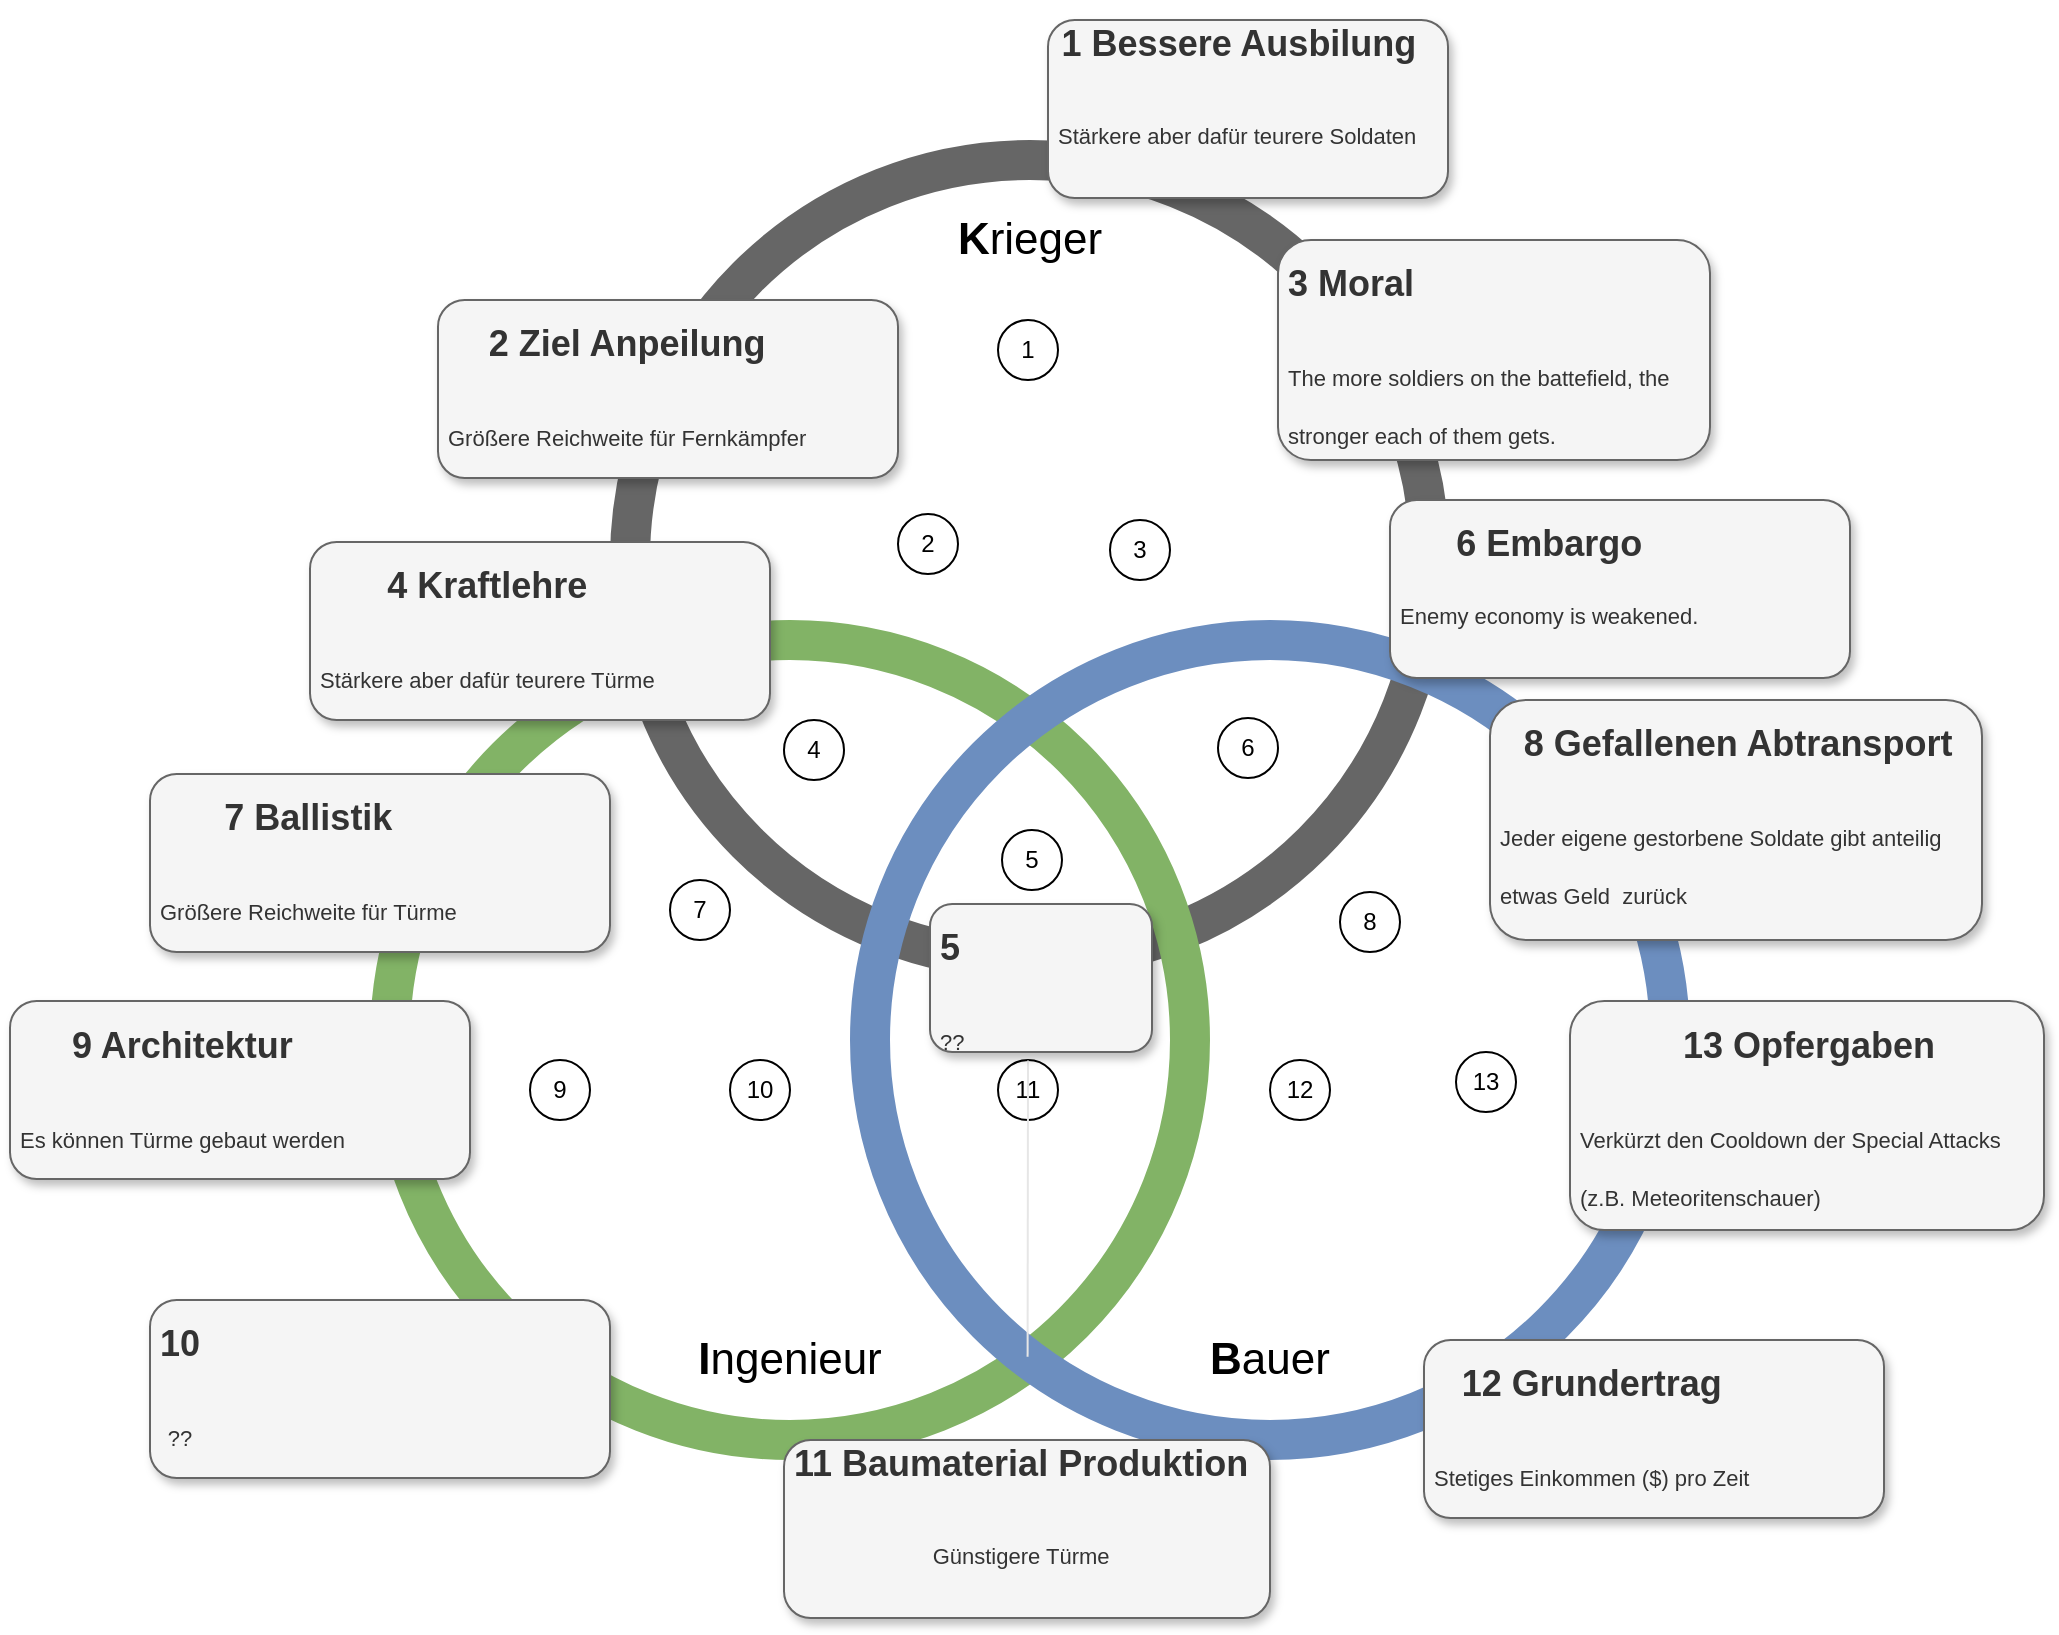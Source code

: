 <mxfile version="14.4.2" type="device"><diagram id="kkpnZdPEQ47nMjyWJejf" name="Page-1"><mxGraphModel dx="2249" dy="1941" grid="1" gridSize="10" guides="1" tooltips="1" connect="1" arrows="1" fold="1" page="1" pageScale="1" pageWidth="827" pageHeight="1169" math="0" shadow="0"><root><mxCell id="0"/><mxCell id="1" parent="0"/><mxCell id="7t-cK4l555jzZCbj4ujc-2" value="" style="ellipse;whiteSpace=wrap;html=1;aspect=fixed;strokeColor=#666666;fontColor=#333333;gradientColor=#ffffff;fillColor=none;strokeWidth=20;" parent="1" vertex="1"><mxGeometry x="200" y="40" width="400" height="400" as="geometry"/></mxCell><mxCell id="7t-cK4l555jzZCbj4ujc-3" value="" style="ellipse;whiteSpace=wrap;html=1;aspect=fixed;strokeColor=#82b366;gradientColor=#ffffff;fillColor=none;strokeWidth=20;" parent="1" vertex="1"><mxGeometry x="80" y="280" width="400" height="400" as="geometry"/></mxCell><mxCell id="7t-cK4l555jzZCbj4ujc-4" value="" style="ellipse;whiteSpace=wrap;html=1;aspect=fixed;strokeColor=#6c8ebf;gradientColor=#ffffff;fillColor=none;strokeWidth=20;" parent="1" vertex="1"><mxGeometry x="320" y="280" width="400" height="400" as="geometry"/></mxCell><mxCell id="7t-cK4l555jzZCbj4ujc-5" value="&lt;font style=&quot;font-size: 22px&quot;&gt;&lt;b&gt;K&lt;/b&gt;rieger&lt;/font&gt;" style="text;html=1;strokeColor=none;fillColor=none;align=center;verticalAlign=middle;whiteSpace=wrap;rounded=0;" parent="1" vertex="1"><mxGeometry x="380" y="70" width="40" height="20" as="geometry"/></mxCell><mxCell id="7t-cK4l555jzZCbj4ujc-6" value="&lt;font style=&quot;font-size: 22px&quot;&gt;&lt;b&gt;I&lt;/b&gt;ngenieur&lt;/font&gt;" style="text;html=1;strokeColor=none;fillColor=none;align=center;verticalAlign=middle;whiteSpace=wrap;rounded=0;" parent="1" vertex="1"><mxGeometry x="260" y="630" width="40" height="20" as="geometry"/></mxCell><mxCell id="7t-cK4l555jzZCbj4ujc-7" value="&lt;font style=&quot;font-size: 22px&quot;&gt;&lt;b&gt;B&lt;/b&gt;auer&lt;/font&gt;" style="text;html=1;strokeColor=none;fillColor=none;align=center;verticalAlign=middle;whiteSpace=wrap;rounded=0;" parent="1" vertex="1"><mxGeometry x="500" y="630" width="40" height="20" as="geometry"/></mxCell><mxCell id="7t-cK4l555jzZCbj4ujc-8" value="1" style="ellipse;whiteSpace=wrap;html=1;aspect=fixed;fillColor=none;gradientColor=#ffffff;" parent="1" vertex="1"><mxGeometry x="384" y="120" width="30" height="30" as="geometry"/></mxCell><mxCell id="7t-cK4l555jzZCbj4ujc-27" value="7" style="ellipse;whiteSpace=wrap;html=1;aspect=fixed;gradientColor=#ffffff;" parent="1" vertex="1"><mxGeometry x="220" y="400" width="30" height="30" as="geometry"/></mxCell><mxCell id="7t-cK4l555jzZCbj4ujc-13" value="9" style="ellipse;whiteSpace=wrap;html=1;aspect=fixed;gradientColor=#ffffff;" parent="1" vertex="1"><mxGeometry x="150" y="490" width="30" height="30" as="geometry"/></mxCell><mxCell id="7t-cK4l555jzZCbj4ujc-36" value="10" style="ellipse;whiteSpace=wrap;html=1;aspect=fixed;gradientColor=#ffffff;" parent="1" vertex="1"><mxGeometry x="250" y="490" width="30" height="30" as="geometry"/></mxCell><mxCell id="7t-cK4l555jzZCbj4ujc-37" value="11" style="ellipse;whiteSpace=wrap;html=1;aspect=fixed;gradientColor=#ffffff;" parent="1" vertex="1"><mxGeometry x="384" y="490" width="30" height="30" as="geometry"/></mxCell><mxCell id="7t-cK4l555jzZCbj4ujc-38" value="" style="endArrow=none;html=1;entryX=0.5;entryY=0.007;entryDx=0;entryDy=0;entryPerimeter=0;exitX=0.197;exitY=0.896;exitDx=0;exitDy=0;exitPerimeter=0;strokeColor=#E6E6E6;" parent="1" source="7t-cK4l555jzZCbj4ujc-4" target="7t-cK4l555jzZCbj4ujc-37" edge="1"><mxGeometry width="50" height="50" relative="1" as="geometry"><mxPoint x="398.8" y="638.4" as="sourcePoint"/><mxPoint x="400" y="42.8" as="targetPoint"/></mxGeometry></mxCell><mxCell id="7t-cK4l555jzZCbj4ujc-39" value="12" style="ellipse;whiteSpace=wrap;html=1;aspect=fixed;gradientColor=#ffffff;" parent="1" vertex="1"><mxGeometry x="520" y="490" width="30" height="30" as="geometry"/></mxCell><mxCell id="7t-cK4l555jzZCbj4ujc-40" value="13" style="ellipse;whiteSpace=wrap;html=1;aspect=fixed;gradientColor=#ffffff;" parent="1" vertex="1"><mxGeometry x="613" y="486" width="30" height="30" as="geometry"/></mxCell><mxCell id="7t-cK4l555jzZCbj4ujc-42" value="8" style="ellipse;whiteSpace=wrap;html=1;aspect=fixed;gradientColor=#ffffff;" parent="1" vertex="1"><mxGeometry x="555" y="406" width="30" height="30" as="geometry"/></mxCell><mxCell id="7t-cK4l555jzZCbj4ujc-43" value="6" style="ellipse;whiteSpace=wrap;html=1;aspect=fixed;gradientColor=#ffffff;" parent="1" vertex="1"><mxGeometry x="494" y="319" width="30" height="30" as="geometry"/></mxCell><mxCell id="7t-cK4l555jzZCbj4ujc-44" value="3" style="ellipse;whiteSpace=wrap;html=1;aspect=fixed;gradientColor=#ffffff;" parent="1" vertex="1"><mxGeometry x="440" y="220" width="30" height="30" as="geometry"/></mxCell><mxCell id="7t-cK4l555jzZCbj4ujc-45" value="5" style="ellipse;whiteSpace=wrap;html=1;aspect=fixed;gradientColor=#ffffff;" parent="1" vertex="1"><mxGeometry x="386" y="375" width="30" height="30" as="geometry"/></mxCell><mxCell id="7t-cK4l555jzZCbj4ujc-46" value="4" style="ellipse;whiteSpace=wrap;html=1;aspect=fixed;gradientColor=#ffffff;" parent="1" vertex="1"><mxGeometry x="277" y="320" width="30" height="30" as="geometry"/></mxCell><mxCell id="7t-cK4l555jzZCbj4ujc-47" value="2" style="ellipse;whiteSpace=wrap;html=1;aspect=fixed;gradientColor=#ffffff;" parent="1" vertex="1"><mxGeometry x="334" y="217" width="30" height="30" as="geometry"/></mxCell><mxCell id="7t-cK4l555jzZCbj4ujc-49" value="&lt;p style=&quot;line-height: 30%&quot;&gt;&lt;/p&gt;&lt;h1 style=&quot;text-align: right ; font-size: 18px&quot;&gt;&lt;font style=&quot;font-size: 18px&quot;&gt;1 Bessere Ausbilung&lt;/font&gt;&lt;/h1&gt;&lt;h1&gt;&lt;span style=&quot;font-weight: 400&quot;&gt;&lt;font style=&quot;font-size: 11px&quot;&gt;Stärkere aber dafür teurere Soldaten&lt;/font&gt;&lt;/span&gt;&lt;/h1&gt;&lt;p&gt;&lt;/p&gt;" style="text;html=1;strokeColor=#666666;spacing=5;spacingTop=-20;whiteSpace=wrap;overflow=hidden;rounded=1;glass=0;fillColor=#f5f5f5;fontColor=#333333;shadow=1;" parent="1" vertex="1"><mxGeometry x="409" y="-30" width="200" height="89" as="geometry"/></mxCell><mxCell id="7t-cK4l555jzZCbj4ujc-50" value="&lt;p style=&quot;line-height: 30%&quot;&gt;&lt;/p&gt;&lt;h1 style=&quot;text-align: center&quot;&gt;&lt;span style=&quot;font-size: 18px&quot;&gt;9 Architektur&lt;/span&gt;&lt;/h1&gt;&lt;h1 style=&quot;text-align: center&quot;&gt;&lt;span style=&quot;font-size: 11px ; font-weight: 400 ; text-align: left&quot;&gt;Es können Türme gebaut werden&lt;/span&gt;&lt;br&gt;&lt;/h1&gt;&lt;p&gt;&lt;/p&gt;" style="text;html=1;strokeColor=#666666;spacing=5;spacingTop=-20;whiteSpace=wrap;overflow=hidden;rounded=1;glass=0;fillColor=#f5f5f5;fontColor=#333333;shadow=1;" parent="1" vertex="1"><mxGeometry x="-110" y="460.5" width="230" height="89" as="geometry"/></mxCell><mxCell id="7t-cK4l555jzZCbj4ujc-51" value="&lt;p style=&quot;line-height: 30%&quot;&gt;&lt;/p&gt;&lt;h1 style=&quot;text-align: center&quot;&gt;&lt;font style=&quot;font-size: 18px&quot;&gt;8 Gefallenen Abtransport&lt;/font&gt;&lt;/h1&gt;&lt;h1&gt;&lt;span style=&quot;font-weight: 400&quot;&gt;&lt;font style=&quot;font-size: 11px&quot;&gt;Jeder eigene gestorbene Soldate gibt anteilig etwas Geld&amp;nbsp; zurück&lt;/font&gt;&lt;/span&gt;&lt;/h1&gt;&lt;p&gt;&lt;/p&gt;" style="text;html=1;strokeColor=#666666;spacing=5;spacingTop=-20;whiteSpace=wrap;overflow=hidden;rounded=1;glass=0;fillColor=#f5f5f5;fontColor=#333333;shadow=1;" parent="1" vertex="1"><mxGeometry x="630" y="310" width="246" height="120" as="geometry"/></mxCell><mxCell id="7t-cK4l555jzZCbj4ujc-52" value="&lt;p style=&quot;line-height: 30%&quot;&gt;&lt;/p&gt;&lt;h1 style=&quot;text-align: center&quot;&gt;&lt;span style=&quot;font-size: 18px&quot;&gt;7 Ballistik&lt;/span&gt;&lt;/h1&gt;&lt;h1 style=&quot;text-align: center&quot;&gt;&lt;span style=&quot;font-size: 11px ; font-weight: 400 ; text-align: left&quot;&gt;Größere Reichweite für Türme&lt;/span&gt;&lt;br&gt;&lt;/h1&gt;&lt;p&gt;&lt;/p&gt;" style="text;html=1;strokeColor=#666666;spacing=5;spacingTop=-20;whiteSpace=wrap;overflow=hidden;rounded=1;glass=0;fillColor=#f5f5f5;fontColor=#333333;shadow=1;" parent="1" vertex="1"><mxGeometry x="-40" y="347" width="230" height="89" as="geometry"/></mxCell><mxCell id="7t-cK4l555jzZCbj4ujc-53" value="&lt;p style=&quot;line-height: 30%&quot;&gt;&lt;/p&gt;&lt;h1 style=&quot;text-align: center&quot;&gt;&lt;span style=&quot;text-align: left ; font-size: 18px&quot;&gt;4 Kraftlehre&lt;/span&gt;&lt;/h1&gt;&lt;h1 style=&quot;text-align: center&quot;&gt;&lt;span style=&quot;font-size: 11px ; font-weight: 400 ; text-align: left&quot;&gt;Stärkere aber dafür teurere Türme&lt;/span&gt;&lt;br&gt;&lt;/h1&gt;&lt;p&gt;&lt;/p&gt;" style="text;html=1;strokeColor=#666666;spacing=5;spacingTop=-20;whiteSpace=wrap;overflow=hidden;rounded=1;glass=0;fillColor=#f5f5f5;fontColor=#333333;shadow=1;" parent="1" vertex="1"><mxGeometry x="40" y="231" width="230" height="89" as="geometry"/></mxCell><mxCell id="7t-cK4l555jzZCbj4ujc-54" value="&lt;p style=&quot;line-height: 30%&quot;&gt;&lt;/p&gt;&lt;h1 style=&quot;text-align: center&quot;&gt;&lt;span style=&quot;text-align: left ; font-size: 18px&quot;&gt;2 Ziel Anpeilung&lt;/span&gt;&lt;/h1&gt;&lt;h1 style=&quot;text-align: center&quot;&gt;&lt;span style=&quot;font-size: 11px ; font-weight: 400 ; text-align: left&quot;&gt;Größere Reichweite für Fernkämpfer&lt;/span&gt;&lt;br&gt;&lt;/h1&gt;&lt;p&gt;&lt;/p&gt;" style="text;html=1;strokeColor=#666666;spacing=5;spacingTop=-20;whiteSpace=wrap;overflow=hidden;rounded=1;glass=0;fillColor=#f5f5f5;fontColor=#333333;shadow=1;" parent="1" vertex="1"><mxGeometry x="104" y="110" width="230" height="89" as="geometry"/></mxCell><mxCell id="7t-cK4l555jzZCbj4ujc-55" value="&lt;p style=&quot;line-height: 30%&quot;&gt;&lt;/p&gt;&lt;h1 style=&quot;text-align: center ; font-size: 18px&quot;&gt;&lt;font style=&quot;font-size: 18px&quot;&gt;11 Baumaterial Produktion&lt;/font&gt;&lt;/h1&gt;&lt;h1 style=&quot;text-align: center&quot;&gt;&lt;span style=&quot;font-weight: 400 ; text-align: left&quot;&gt;&lt;font style=&quot;font-size: 11px&quot;&gt;Günstigere Türme&lt;/font&gt;&lt;/span&gt;&lt;br&gt;&lt;/h1&gt;&lt;p&gt;&lt;/p&gt;" style="text;html=1;strokeColor=#666666;spacing=5;spacingTop=-20;whiteSpace=wrap;overflow=hidden;rounded=1;glass=0;fillColor=#f5f5f5;fontColor=#333333;shadow=1;" parent="1" vertex="1"><mxGeometry x="277" y="680" width="243" height="89" as="geometry"/></mxCell><mxCell id="7t-cK4l555jzZCbj4ujc-56" value="&lt;p style=&quot;line-height: 30%&quot;&gt;&lt;/p&gt;&lt;h1 style=&quot;text-align: center&quot;&gt;&lt;span style=&quot;text-align: left ; font-size: 18px&quot;&gt;6 Embargo&lt;/span&gt;&lt;/h1&gt;&lt;div&gt;&lt;span style=&quot;text-align: left ; font-size: 11px&quot;&gt;Enemy economy is weakened.&lt;/span&gt;&lt;/div&gt;&lt;p&gt;&lt;/p&gt;" style="text;html=1;strokeColor=#666666;spacing=5;spacingTop=-20;whiteSpace=wrap;overflow=hidden;rounded=1;glass=0;fillColor=#f5f5f5;fontColor=#333333;shadow=1;" parent="1" vertex="1"><mxGeometry x="580" y="210" width="230" height="89" as="geometry"/></mxCell><mxCell id="7t-cK4l555jzZCbj4ujc-57" value="&lt;p style=&quot;line-height: 30%&quot;&gt;&lt;/p&gt;&lt;h1 style=&quot;text-align: center&quot;&gt;&lt;span style=&quot;text-align: left ; font-size: 18px&quot;&gt;10&lt;/span&gt;&lt;/h1&gt;&lt;h1 style=&quot;text-align: center&quot;&gt;&lt;span style=&quot;font-size: 11px ; font-weight: 400 ; text-align: left&quot;&gt;??&lt;/span&gt;&lt;br&gt;&lt;/h1&gt;&lt;p&gt;&lt;/p&gt;" style="text;html=1;strokeColor=#666666;spacing=5;spacingTop=-20;whiteSpace=wrap;overflow=hidden;rounded=1;glass=0;fillColor=#f5f5f5;fontColor=#333333;shadow=1;" parent="1" vertex="1"><mxGeometry x="-40" y="610" width="230" height="89" as="geometry"/></mxCell><mxCell id="7t-cK4l555jzZCbj4ujc-58" value="&lt;p style=&quot;line-height: 30%&quot;&gt;&lt;/p&gt;&lt;h1 style=&quot;text-align: center&quot;&gt;&lt;span style=&quot;text-align: left ; font-size: 18px&quot;&gt;12 Grundertrag&lt;/span&gt;&lt;/h1&gt;&lt;h1 style=&quot;text-align: left&quot;&gt;&lt;span style=&quot;font-size: 11px ; font-weight: 400&quot;&gt;Stetiges Einkommen ($) pro Zeit&lt;/span&gt;&lt;/h1&gt;&lt;p&gt;&lt;/p&gt;" style="text;html=1;strokeColor=#666666;spacing=5;spacingTop=-20;whiteSpace=wrap;overflow=hidden;rounded=1;glass=0;fillColor=#f5f5f5;fontColor=#333333;shadow=1;" parent="1" vertex="1"><mxGeometry x="597" y="630" width="230" height="89" as="geometry"/></mxCell><mxCell id="7t-cK4l555jzZCbj4ujc-59" value="&lt;p style=&quot;line-height: 30%&quot;&gt;&lt;/p&gt;&lt;h1 style=&quot;text-align: center&quot;&gt;&lt;span style=&quot;text-align: left ; font-size: 18px&quot;&gt;13 Opfergaben&lt;/span&gt;&lt;/h1&gt;&lt;h1 style=&quot;text-align: left&quot;&gt;&lt;span style=&quot;font-size: 11px ; font-weight: 400&quot;&gt;Verkürzt den Cooldown der Special Attacks (z.B. Meteoritenschauer)&lt;/span&gt;&lt;/h1&gt;&lt;p&gt;&lt;/p&gt;" style="text;html=1;strokeColor=#666666;spacing=5;spacingTop=-20;whiteSpace=wrap;overflow=hidden;rounded=1;glass=0;fillColor=#f5f5f5;fontColor=#333333;shadow=1;" parent="1" vertex="1"><mxGeometry x="670" y="460.5" width="237" height="114.5" as="geometry"/></mxCell><mxCell id="7t-cK4l555jzZCbj4ujc-60" value="&lt;p style=&quot;line-height: 30%&quot;&gt;&lt;/p&gt;&lt;h1 style=&quot;text-align: left&quot;&gt;&lt;span style=&quot;font-size: 18px&quot;&gt;5&lt;/span&gt;&lt;/h1&gt;&lt;h1 style=&quot;text-align: center&quot;&gt;&lt;span style=&quot;font-size: 11px ; font-weight: 400 ; text-align: left&quot;&gt;??&lt;/span&gt;&lt;br&gt;&lt;/h1&gt;&lt;p&gt;&lt;/p&gt;" style="text;html=1;strokeColor=#666666;spacing=5;spacingTop=-20;whiteSpace=wrap;overflow=hidden;rounded=1;glass=0;fillColor=#f5f5f5;fontColor=#333333;shadow=1;" parent="1" vertex="1"><mxGeometry x="350" y="412" width="111" height="74" as="geometry"/></mxCell><mxCell id="QxcSIYD6oWvNj96vanTk-1" value="&lt;p style=&quot;line-height: 30%&quot;&gt;&lt;/p&gt;&lt;h1 style=&quot;text-align: left&quot;&gt;&lt;span style=&quot;font-size: 18px&quot;&gt;3 Moral&lt;/span&gt;&lt;/h1&gt;&lt;h1 style=&quot;text-align: left&quot;&gt;&lt;span style=&quot;font-size: 11px ; font-weight: 400&quot;&gt;The more soldiers on the battefield, the stronger each of them gets.&lt;/span&gt;&lt;/h1&gt;&lt;p&gt;&lt;/p&gt;" style="text;html=1;strokeColor=#666666;spacing=5;spacingTop=-20;whiteSpace=wrap;overflow=hidden;rounded=1;glass=0;fillColor=#f5f5f5;fontColor=#333333;shadow=1;" parent="1" vertex="1"><mxGeometry x="524" y="80" width="216" height="110" as="geometry"/></mxCell></root></mxGraphModel></diagram></mxfile>